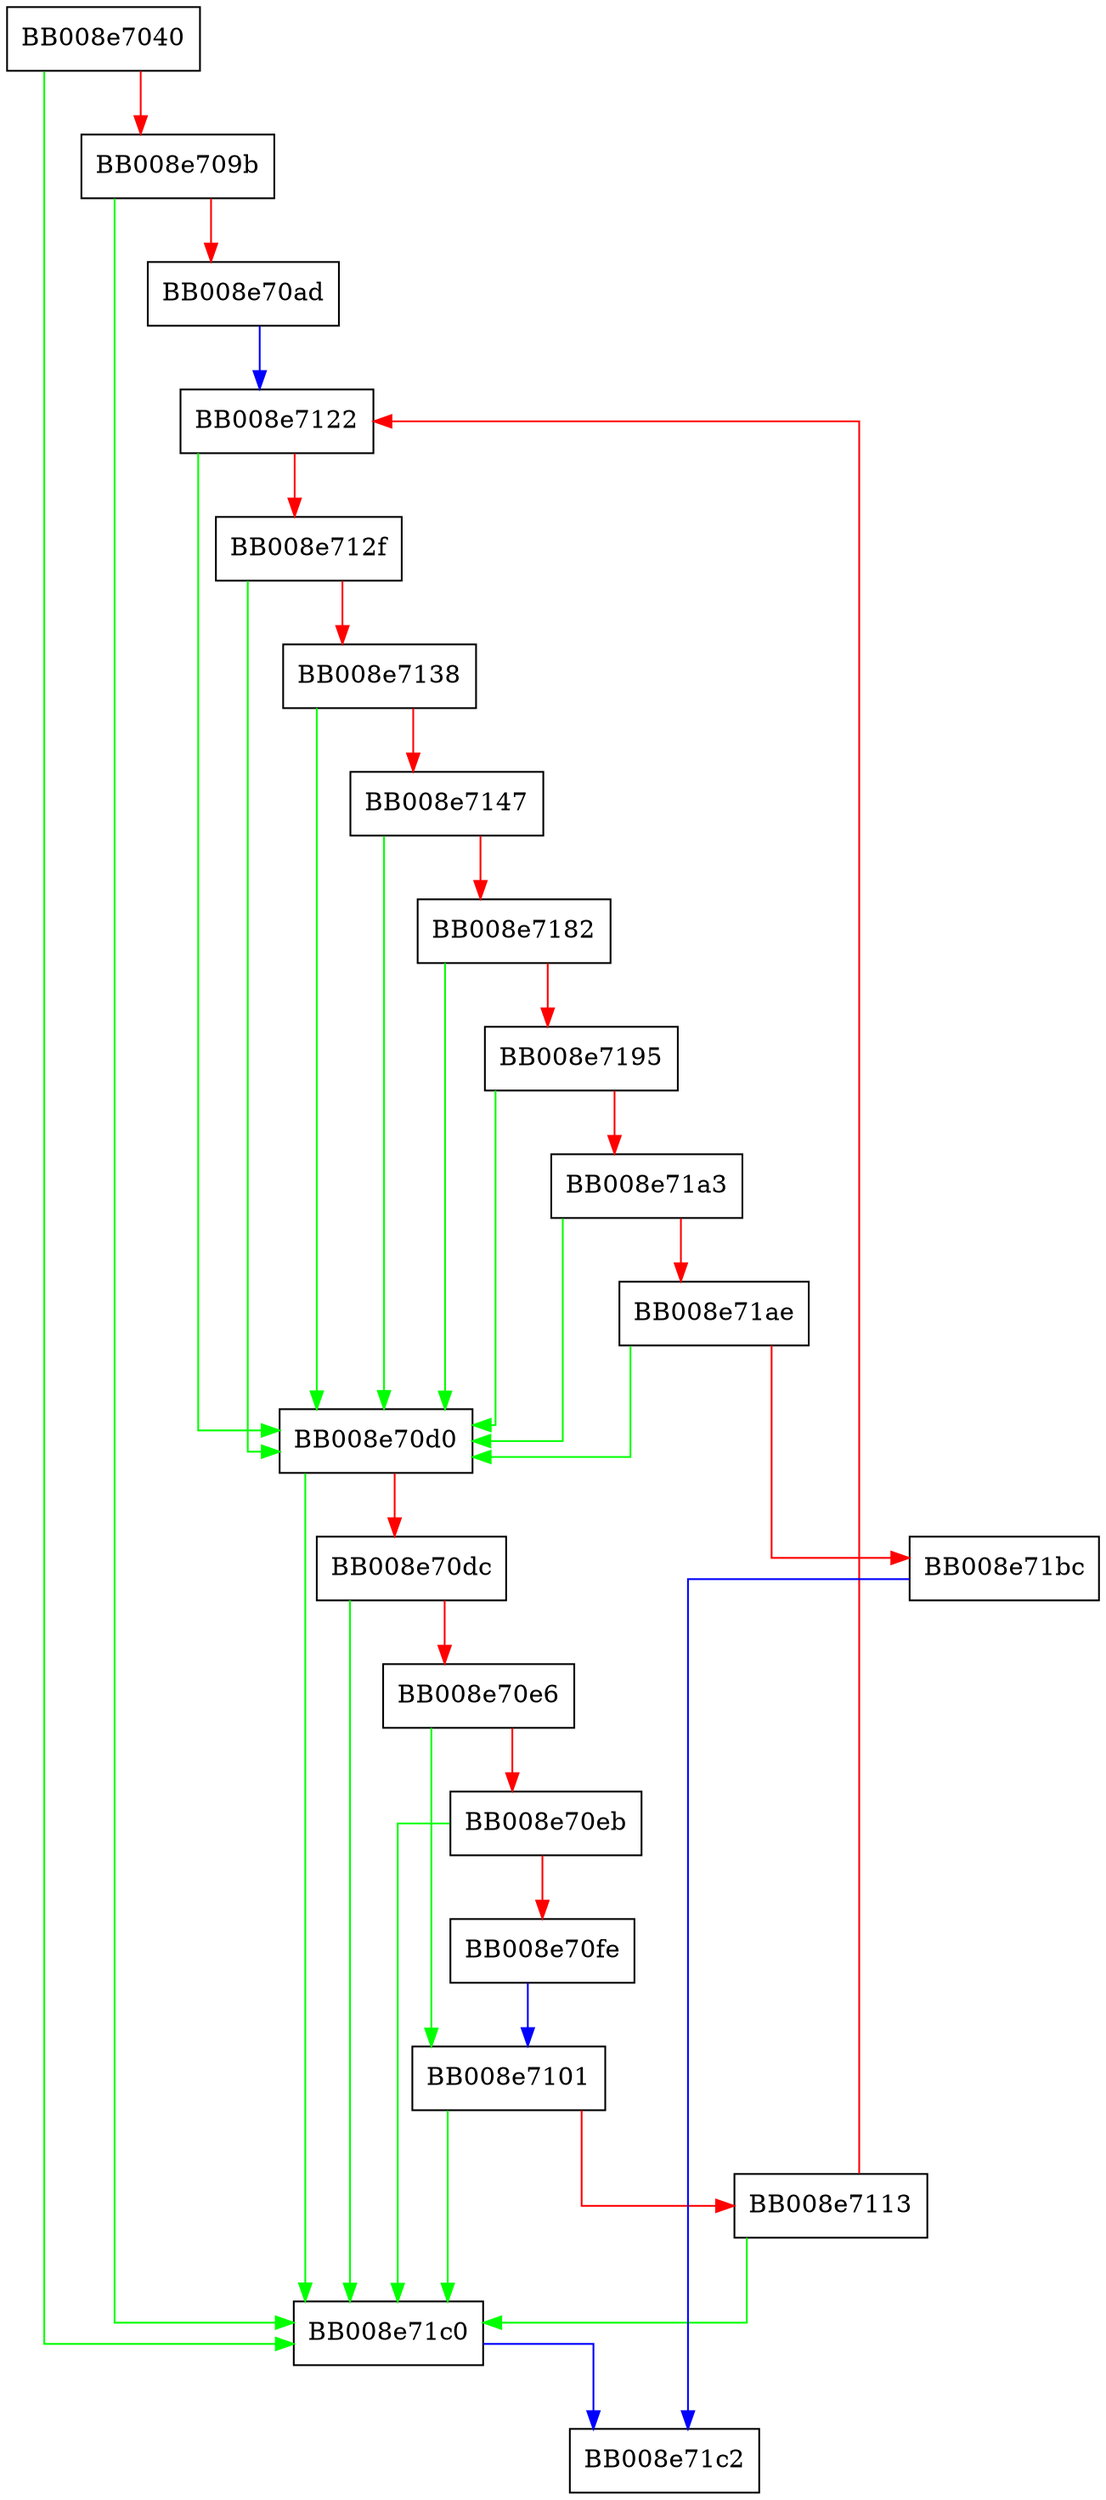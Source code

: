 digraph __nscd_cache_search {
  node [shape="box"];
  graph [splines=ortho];
  BB008e7040 -> BB008e71c0 [color="green"];
  BB008e7040 -> BB008e709b [color="red"];
  BB008e709b -> BB008e71c0 [color="green"];
  BB008e709b -> BB008e70ad [color="red"];
  BB008e70ad -> BB008e7122 [color="blue"];
  BB008e70d0 -> BB008e71c0 [color="green"];
  BB008e70d0 -> BB008e70dc [color="red"];
  BB008e70dc -> BB008e71c0 [color="green"];
  BB008e70dc -> BB008e70e6 [color="red"];
  BB008e70e6 -> BB008e7101 [color="green"];
  BB008e70e6 -> BB008e70eb [color="red"];
  BB008e70eb -> BB008e71c0 [color="green"];
  BB008e70eb -> BB008e70fe [color="red"];
  BB008e70fe -> BB008e7101 [color="blue"];
  BB008e7101 -> BB008e71c0 [color="green"];
  BB008e7101 -> BB008e7113 [color="red"];
  BB008e7113 -> BB008e71c0 [color="green"];
  BB008e7113 -> BB008e7122 [color="red"];
  BB008e7122 -> BB008e70d0 [color="green"];
  BB008e7122 -> BB008e712f [color="red"];
  BB008e712f -> BB008e70d0 [color="green"];
  BB008e712f -> BB008e7138 [color="red"];
  BB008e7138 -> BB008e70d0 [color="green"];
  BB008e7138 -> BB008e7147 [color="red"];
  BB008e7147 -> BB008e70d0 [color="green"];
  BB008e7147 -> BB008e7182 [color="red"];
  BB008e7182 -> BB008e70d0 [color="green"];
  BB008e7182 -> BB008e7195 [color="red"];
  BB008e7195 -> BB008e70d0 [color="green"];
  BB008e7195 -> BB008e71a3 [color="red"];
  BB008e71a3 -> BB008e70d0 [color="green"];
  BB008e71a3 -> BB008e71ae [color="red"];
  BB008e71ae -> BB008e70d0 [color="green"];
  BB008e71ae -> BB008e71bc [color="red"];
  BB008e71bc -> BB008e71c2 [color="blue"];
  BB008e71c0 -> BB008e71c2 [color="blue"];
}